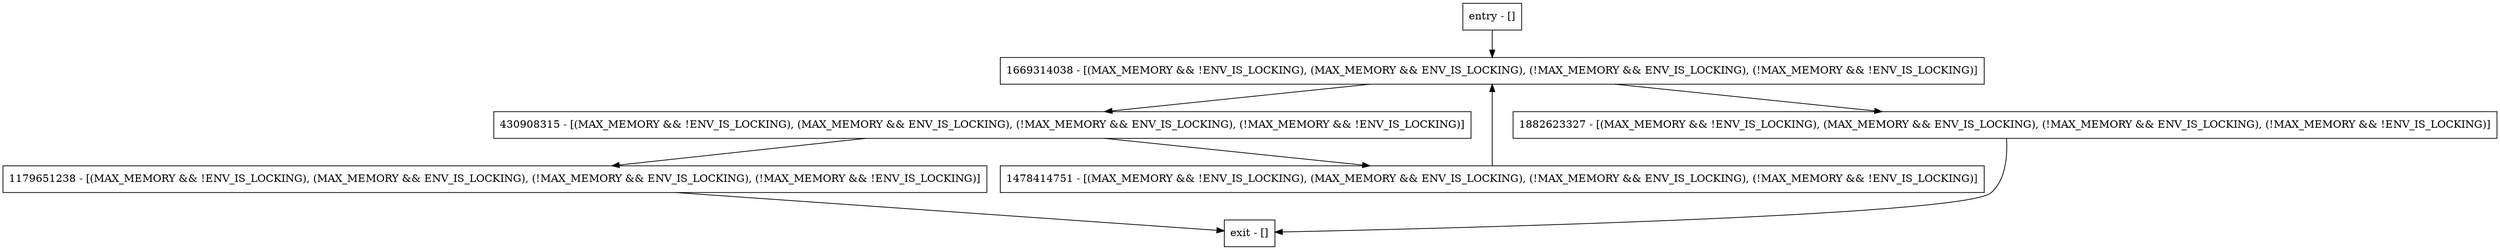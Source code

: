 digraph advance {
node [shape=record];
entry [label="entry - []"];
exit [label="exit - []"];
1179651238 [label="1179651238 - [(MAX_MEMORY && !ENV_IS_LOCKING), (MAX_MEMORY && ENV_IS_LOCKING), (!MAX_MEMORY && ENV_IS_LOCKING), (!MAX_MEMORY && !ENV_IS_LOCKING)]"];
1669314038 [label="1669314038 - [(MAX_MEMORY && !ENV_IS_LOCKING), (MAX_MEMORY && ENV_IS_LOCKING), (!MAX_MEMORY && ENV_IS_LOCKING), (!MAX_MEMORY && !ENV_IS_LOCKING)]"];
430908315 [label="430908315 - [(MAX_MEMORY && !ENV_IS_LOCKING), (MAX_MEMORY && ENV_IS_LOCKING), (!MAX_MEMORY && ENV_IS_LOCKING), (!MAX_MEMORY && !ENV_IS_LOCKING)]"];
1478414751 [label="1478414751 - [(MAX_MEMORY && !ENV_IS_LOCKING), (MAX_MEMORY && ENV_IS_LOCKING), (!MAX_MEMORY && ENV_IS_LOCKING), (!MAX_MEMORY && !ENV_IS_LOCKING)]"];
1882623327 [label="1882623327 - [(MAX_MEMORY && !ENV_IS_LOCKING), (MAX_MEMORY && ENV_IS_LOCKING), (!MAX_MEMORY && ENV_IS_LOCKING), (!MAX_MEMORY && !ENV_IS_LOCKING)]"];
entry;
exit;
entry -> 1669314038;
1179651238 -> exit;
1669314038 -> 430908315;
1669314038 -> 1882623327;
430908315 -> 1179651238;
430908315 -> 1478414751;
1478414751 -> 1669314038;
1882623327 -> exit;
}
